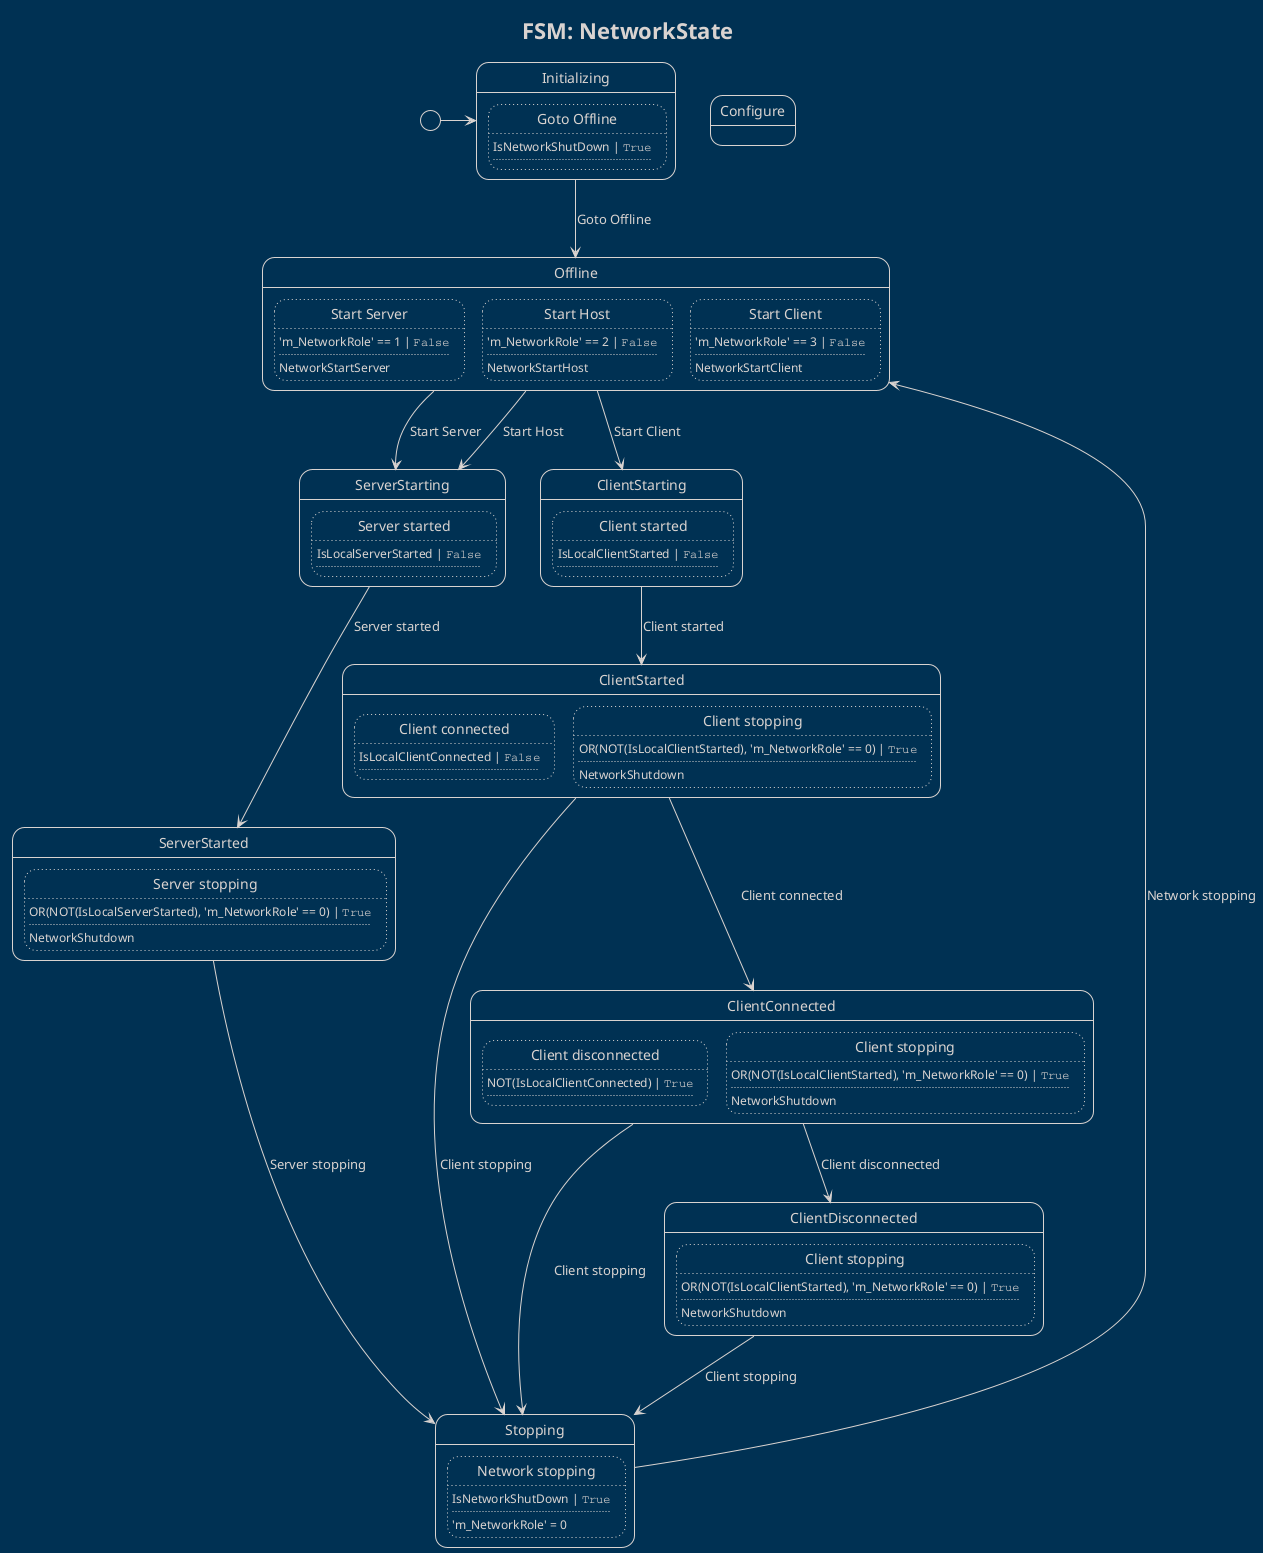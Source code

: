 @startuml

!theme blueprint
hide empty description

title FSM: NetworkState

state "Initializing" as state0
state state0 {
	state "Goto Offline" as state0_trans0
	state state0_trans0 #line.dotted {
		state0_trans0 : IsNetworkShutDown | ""True""
		state0_trans0 : ....
	}
}
state "Offline" as state1
state state1 {
	state "Start Server" as state1_trans0
	state state1_trans0 #line.dotted {
		state1_trans0 : 'm_NetworkRole' == 1 | ""False""
		state1_trans0 : ....
		state1_trans0 : NetworkStartServer
	}
	state "Start Host" as state1_trans1
	state state1_trans1 #line.dotted {
		state1_trans1 : 'm_NetworkRole' == 2 | ""False""
		state1_trans1 : ....
		state1_trans1 : NetworkStartHost
	}
	state "Start Client" as state1_trans2
	state state1_trans2 #line.dotted {
		state1_trans2 : 'm_NetworkRole' == 3 | ""False""
		state1_trans2 : ....
		state1_trans2 : NetworkStartClient
	}
}
state "Configure" as state2
state state2 {
}
state "Stopping" as state3
state state3 {
	state "Network stopping" as state3_trans0
	state state3_trans0 #line.dotted {
		state3_trans0 : IsNetworkShutDown | ""True""
		state3_trans0 : ....
		state3_trans0 : 'm_NetworkRole' = 0
	}
}
state "ServerStarting" as state4
state state4 {
	state "Server started" as state4_trans0
	state state4_trans0 #line.dotted {
		state4_trans0 : IsLocalServerStarted | ""False""
		state4_trans0 : ....
	}
}
state "ServerStarted" as state5
state state5 {
	state "Server stopping" as state5_trans0
	state state5_trans0 #line.dotted {
		state5_trans0 : OR(NOT(IsLocalServerStarted), 'm_NetworkRole' == 0) | ""True""
		state5_trans0 : ....
		state5_trans0 : NetworkShutdown
	}
}
state "ClientStarting" as state6
state state6 {
	state "Client started" as state6_trans0
	state state6_trans0 #line.dotted {
		state6_trans0 : IsLocalClientStarted | ""False""
		state6_trans0 : ....
	}
}
state "ClientStarted" as state7
state state7 {
	state "Client connected" as state7_trans0
	state state7_trans0 #line.dotted {
		state7_trans0 : IsLocalClientConnected | ""False""
		state7_trans0 : ....
	}
	state "Client stopping" as state7_trans1
	state state7_trans1 #line.dotted {
		state7_trans1 : OR(NOT(IsLocalClientStarted), 'm_NetworkRole' == 0) | ""True""
		state7_trans1 : ....
		state7_trans1 : NetworkShutdown
	}
}
state "ClientConnected" as state8
state state8 {
	state "Client disconnected" as state8_trans0
	state state8_trans0 #line.dotted {
		state8_trans0 : NOT(IsLocalClientConnected) | ""True""
		state8_trans0 : ....
	}
	state "Client stopping" as state8_trans1
	state state8_trans1 #line.dotted {
		state8_trans1 : OR(NOT(IsLocalClientStarted), 'm_NetworkRole' == 0) | ""True""
		state8_trans1 : ....
		state8_trans1 : NetworkShutdown
	}
}
state "ClientDisconnected" as state9
state state9 {
	state "Client stopping" as state9_trans0
	state state9_trans0 #line.dotted {
		state9_trans0 : OR(NOT(IsLocalClientStarted), 'm_NetworkRole' == 0) | ""True""
		state9_trans0 : ....
		state9_trans0 : NetworkShutdown
	}
}


[*] -> state0
state0 --> state1 : Goto Offline
state1 --> state4 : Start Server
state1 --> state4 : Start Host
state1 --> state6 : Start Client
state3 --> state1 : Network stopping
state4 --> state5 : Server started
state5 --> state3 : Server stopping
state6 --> state7 : Client started
state7 --> state8 : Client connected
state7 --> state3 : Client stopping
state8 --> state9 : Client disconnected
state8 --> state3 : Client stopping
state9 --> state3 : Client stopping


@enduml